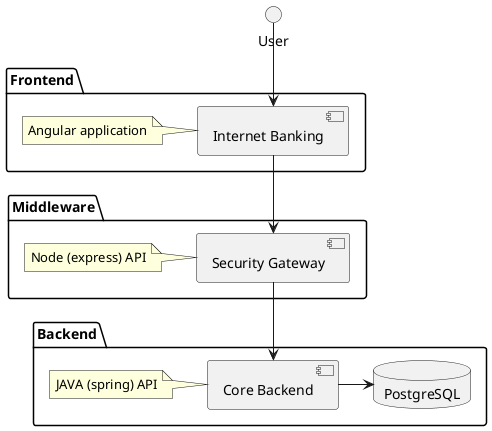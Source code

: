 @startuml
package "Frontend" {
  [Internet Banking]

  note left of [Internet Banking]
    Angular application
  end note
}


package "Middleware" {
  [Security Gateway]

  note left of [Security Gateway]
    Node (express) API
  end note
}


package "Backend" {
  [Core Backend] -> PostgreSQL
  database "PostgreSQL" {
  }

  note left of [Core Backend]
    JAVA (spring) API
  end note
}


User -d-> [Internet Banking]
[Internet Banking] -d-> [Security Gateway]
[Security Gateway] -d-> [Core Backend]
@enduml
